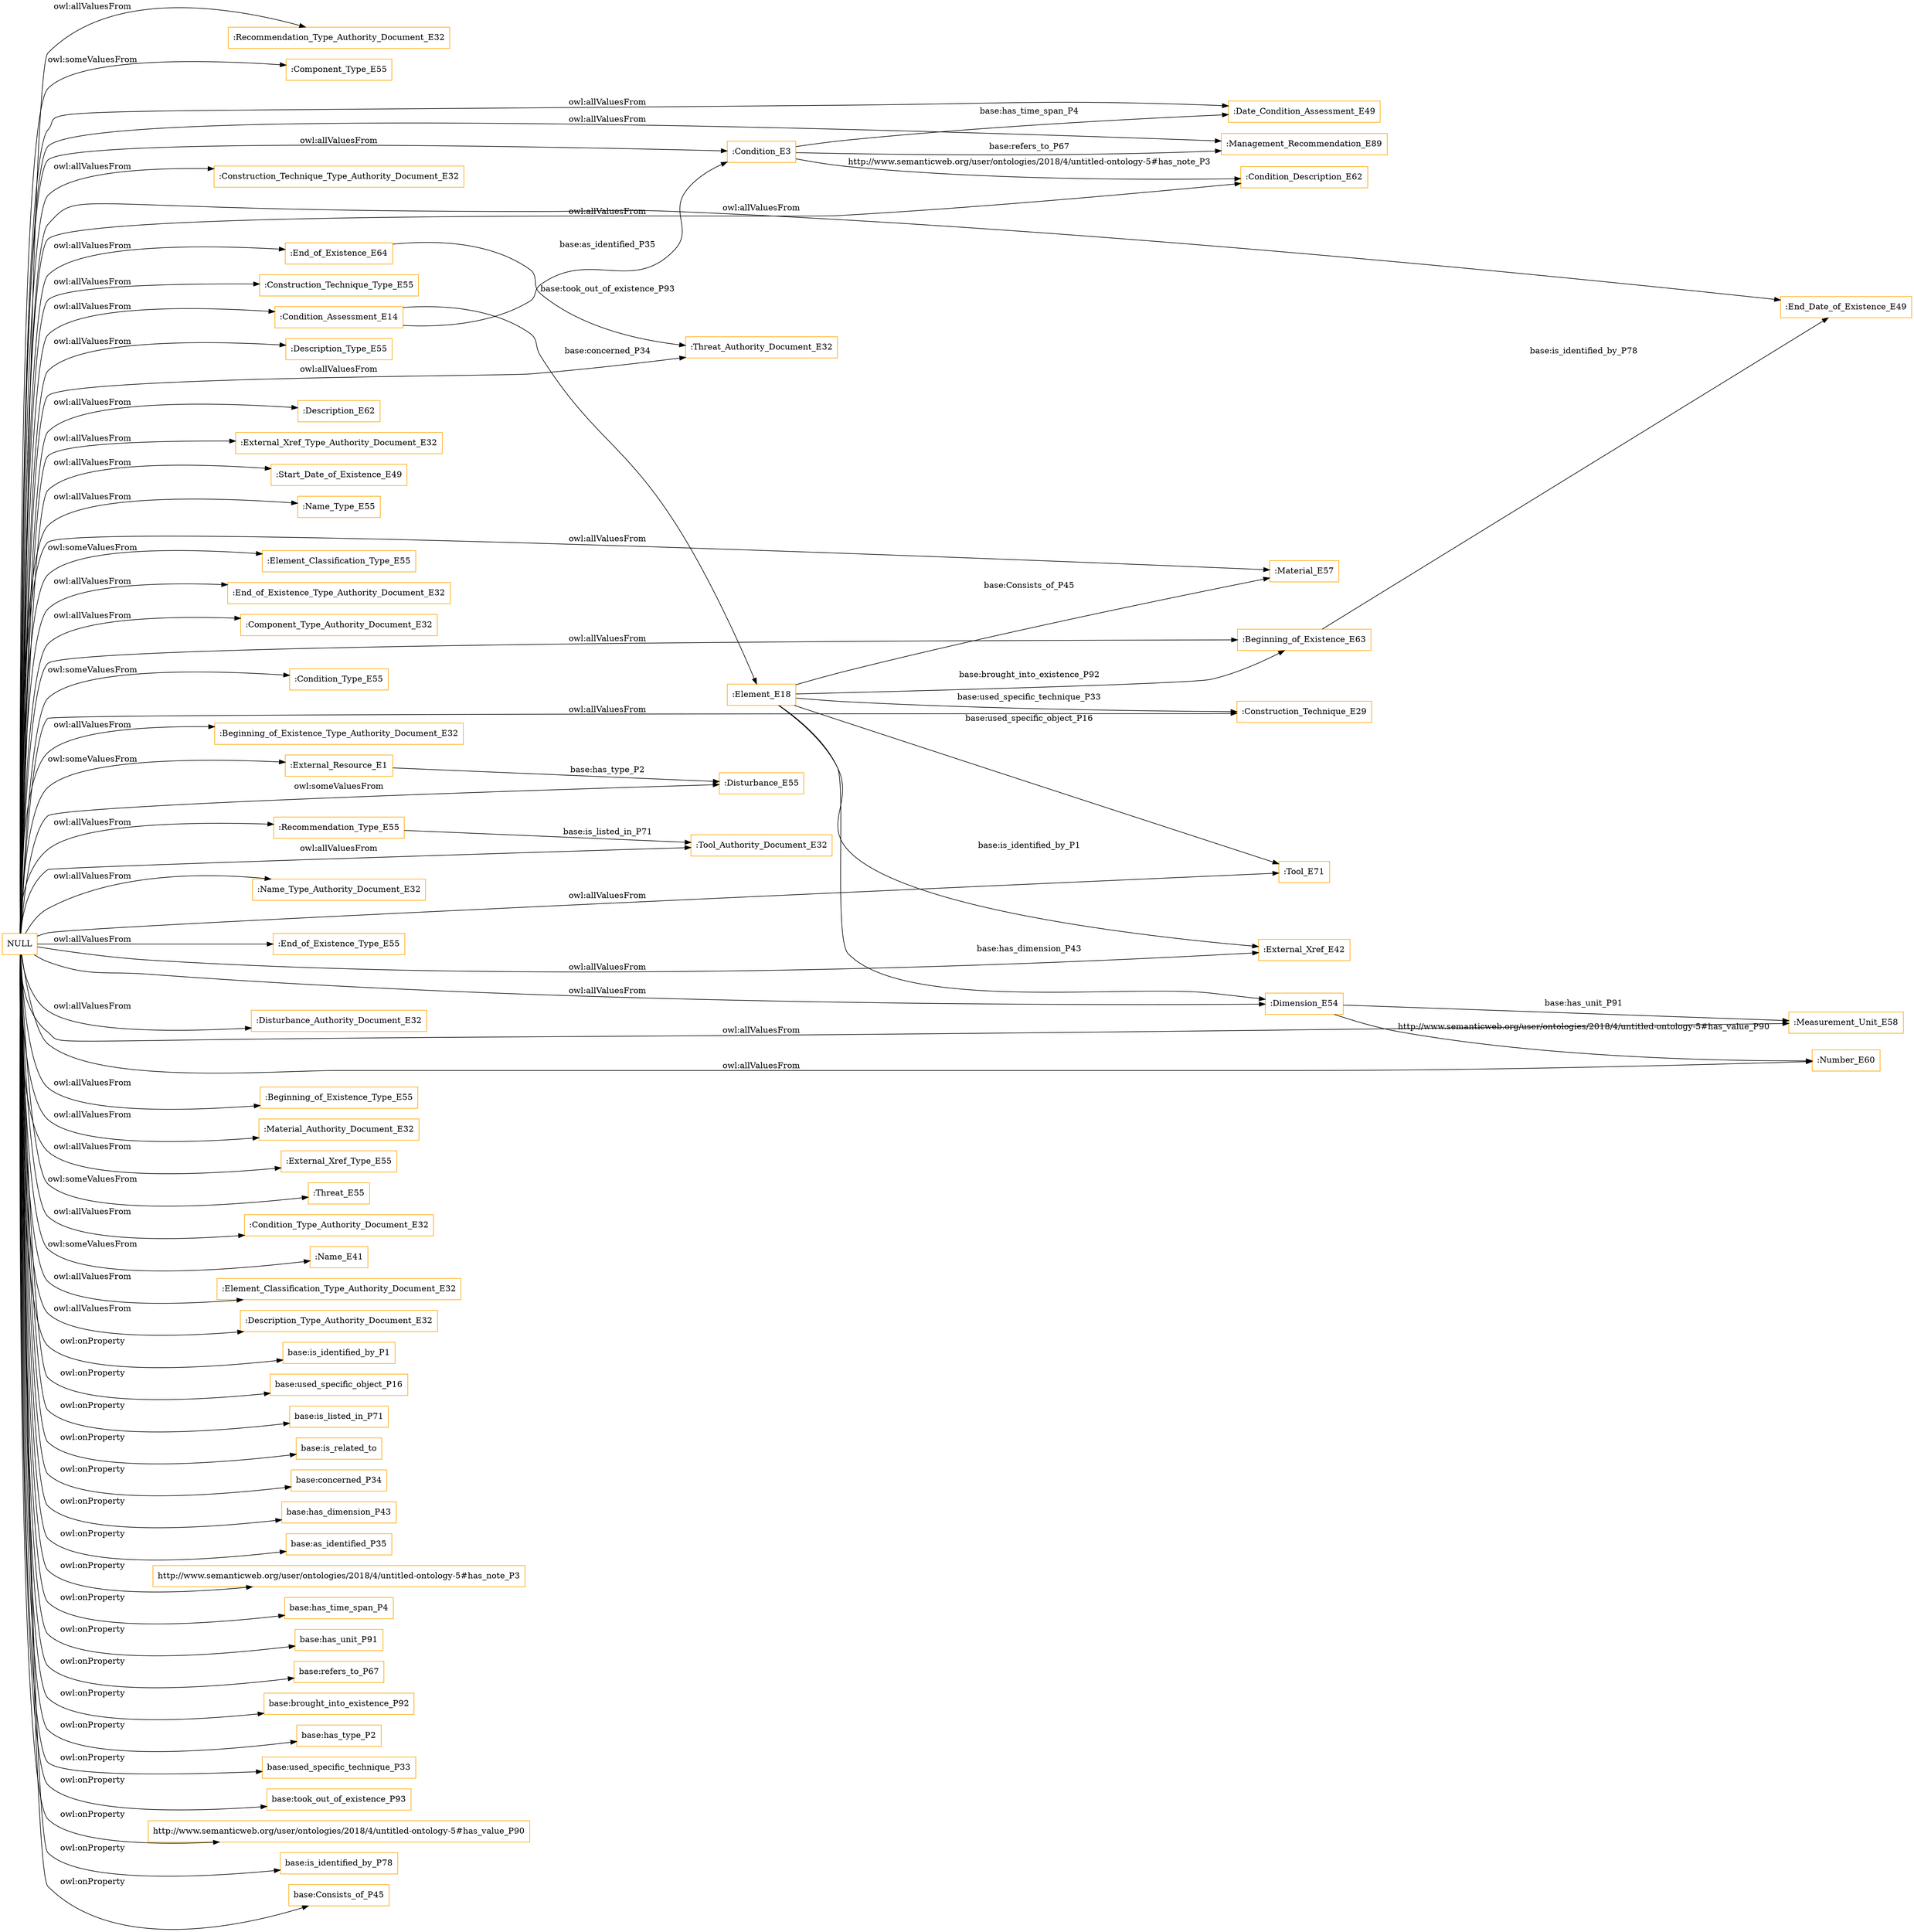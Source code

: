 digraph ar2dtool_diagram { 
rankdir=LR;
size="1501"
node [shape = rectangle, color="orange"]; ":Recommendation_Type_Authority_Document_E32" ":Component_Type_E55" ":Threat_Authority_Document_E32" ":Material_E57" ":Date_Condition_Assessment_E49" ":Construction_Technique_Type_Authority_Document_E32" ":External_Resource_E1" ":Dimension_E54" ":Management_Recommendation_E89" ":Construction_Technique_Type_E55" ":Construction_Technique_E29" ":Description_Type_E55" ":Tool_Authority_Document_E32" ":Description_E62" ":External_Xref_Type_Authority_Document_E32" ":Start_Date_of_Existence_E49" ":Name_Type_E55" ":Condition_Description_E62" ":Element_Classification_Type_E55" ":End_of_Existence_Type_Authority_Document_E32" ":Component_Type_Authority_Document_E32" ":Condition_E3" ":Condition_Type_E55" ":End_Date_of_Existence_E49" ":Beginning_of_Existence_Type_Authority_Document_E32" ":Element_E18" ":Condition_Assessment_E14" ":Measurement_Unit_E58" ":Tool_E71" ":Number_E60" ":Name_Type_Authority_Document_E32" ":End_of_Existence_E64" ":End_of_Existence_Type_E55" ":Recommendation_Type_E55" ":External_Xref_E42" ":Disturbance_Authority_Document_E32" ":Disturbance_E55" ":Beginning_of_Existence_E63" ":Beginning_of_Existence_Type_E55" ":Material_Authority_Document_E32" ":External_Xref_Type_E55" ":Threat_E55" ":Condition_Type_Authority_Document_E32" ":Name_E41" ":Element_Classification_Type_Authority_Document_E32" ":Description_Type_Authority_Document_E32" ; /*classes style*/
	"NULL" -> ":Tool_E71" [ label = "owl:allValuesFrom" ];
	"NULL" -> ":Recommendation_Type_Authority_Document_E32" [ label = "owl:allValuesFrom" ];
	"NULL" -> "base:is_identified_by_P1" [ label = "owl:onProperty" ];
	"NULL" -> ":Dimension_E54" [ label = "owl:allValuesFrom" ];
	"NULL" -> ":Threat_E55" [ label = "owl:someValuesFrom" ];
	"NULL" -> ":External_Xref_Type_E55" [ label = "owl:allValuesFrom" ];
	"NULL" -> ":Component_Type_Authority_Document_E32" [ label = "owl:allValuesFrom" ];
	"NULL" -> ":Beginning_of_Existence_Type_E55" [ label = "owl:allValuesFrom" ];
	"NULL" -> "base:used_specific_object_P16" [ label = "owl:onProperty" ];
	"NULL" -> "base:is_listed_in_P71" [ label = "owl:onProperty" ];
	"NULL" -> "base:is_related_to" [ label = "owl:onProperty" ];
	"NULL" -> ":External_Resource_E1" [ label = "owl:someValuesFrom" ];
	"NULL" -> "base:concerned_P34" [ label = "owl:onProperty" ];
	"NULL" -> ":Beginning_of_Existence_E63" [ label = "owl:allValuesFrom" ];
	"NULL" -> ":Number_E60" [ label = "owl:allValuesFrom" ];
	"NULL" -> ":End_of_Existence_Type_E55" [ label = "owl:allValuesFrom" ];
	"NULL" -> "base:has_dimension_P43" [ label = "owl:onProperty" ];
	"NULL" -> ":Threat_Authority_Document_E32" [ label = "owl:allValuesFrom" ];
	"NULL" -> ":Material_E57" [ label = "owl:allValuesFrom" ];
	"NULL" -> "base:as_identified_P35" [ label = "owl:onProperty" ];
	"NULL" -> ":Recommendation_Type_E55" [ label = "owl:allValuesFrom" ];
	"NULL" -> "http://www.semanticweb.org/user/ontologies/2018/4/untitled-ontology-5#has_note_P3" [ label = "owl:onProperty" ];
	"NULL" -> ":Condition_Description_E62" [ label = "owl:allValuesFrom" ];
	"NULL" -> "base:has_time_span_P4" [ label = "owl:onProperty" ];
	"NULL" -> ":Description_E62" [ label = "owl:allValuesFrom" ];
	"NULL" -> ":Disturbance_E55" [ label = "owl:someValuesFrom" ];
	"NULL" -> ":Measurement_Unit_E58" [ label = "owl:allValuesFrom" ];
	"NULL" -> ":Construction_Technique_Type_E55" [ label = "owl:allValuesFrom" ];
	"NULL" -> ":Material_Authority_Document_E32" [ label = "owl:allValuesFrom" ];
	"NULL" -> ":Construction_Technique_E29" [ label = "owl:allValuesFrom" ];
	"NULL" -> ":Name_Type_Authority_Document_E32" [ label = "owl:allValuesFrom" ];
	"NULL" -> "base:has_unit_P91" [ label = "owl:onProperty" ];
	"NULL" -> ":Element_Classification_Type_E55" [ label = "owl:someValuesFrom" ];
	"NULL" -> "base:refers_to_P67" [ label = "owl:onProperty" ];
	"NULL" -> ":Element_Classification_Type_Authority_Document_E32" [ label = "owl:allValuesFrom" ];
	"NULL" -> ":End_Date_of_Existence_E49" [ label = "owl:allValuesFrom" ];
	"NULL" -> ":End_of_Existence_E64" [ label = "owl:allValuesFrom" ];
	"NULL" -> "base:brought_into_existence_P92" [ label = "owl:onProperty" ];
	"NULL" -> ":Condition_Assessment_E14" [ label = "owl:allValuesFrom" ];
	"NULL" -> ":Beginning_of_Existence_Type_Authority_Document_E32" [ label = "owl:allValuesFrom" ];
	"NULL" -> ":Condition_E3" [ label = "owl:allValuesFrom" ];
	"NULL" -> ":Description_Type_Authority_Document_E32" [ label = "owl:allValuesFrom" ];
	"NULL" -> ":Date_Condition_Assessment_E49" [ label = "owl:allValuesFrom" ];
	"NULL" -> ":External_Xref_Type_Authority_Document_E32" [ label = "owl:allValuesFrom" ];
	"NULL" -> ":Management_Recommendation_E89" [ label = "owl:allValuesFrom" ];
	"NULL" -> ":Start_Date_of_Existence_E49" [ label = "owl:allValuesFrom" ];
	"NULL" -> "base:has_type_P2" [ label = "owl:onProperty" ];
	"NULL" -> ":Condition_Type_E55" [ label = "owl:someValuesFrom" ];
	"NULL" -> ":Condition_Type_Authority_Document_E32" [ label = "owl:allValuesFrom" ];
	"NULL" -> ":End_of_Existence_Type_Authority_Document_E32" [ label = "owl:allValuesFrom" ];
	"NULL" -> "base:used_specific_technique_P33" [ label = "owl:onProperty" ];
	"NULL" -> ":Component_Type_E55" [ label = "owl:someValuesFrom" ];
	"NULL" -> "base:took_out_of_existence_P93" [ label = "owl:onProperty" ];
	"NULL" -> ":Name_Type_E55" [ label = "owl:allValuesFrom" ];
	"NULL" -> ":Construction_Technique_Type_Authority_Document_E32" [ label = "owl:allValuesFrom" ];
	"NULL" -> ":Name_E41" [ label = "owl:someValuesFrom" ];
	"NULL" -> "http://www.semanticweb.org/user/ontologies/2018/4/untitled-ontology-5#has_value_P90" [ label = "owl:onProperty" ];
	"NULL" -> "base:is_identified_by_P78" [ label = "owl:onProperty" ];
	"NULL" -> "base:Consists_of_P45" [ label = "owl:onProperty" ];
	"NULL" -> ":Description_Type_E55" [ label = "owl:allValuesFrom" ];
	"NULL" -> ":Disturbance_Authority_Document_E32" [ label = "owl:allValuesFrom" ];
	"NULL" -> ":External_Xref_E42" [ label = "owl:allValuesFrom" ];
	"NULL" -> ":Tool_Authority_Document_E32" [ label = "owl:allValuesFrom" ];
	":Element_E18" -> ":Construction_Technique_E29" [ label = "base:used_specific_technique_P33" ];
	":Condition_E3" -> ":Date_Condition_Assessment_E49" [ label = "base:has_time_span_P4" ];
	":Element_E18" -> ":Tool_E71" [ label = "base:used_specific_object_P16" ];
	":Element_E18" -> ":Beginning_of_Existence_E63" [ label = "base:brought_into_existence_P92" ];
	":Condition_E3" -> ":Condition_Description_E62" [ label = "http://www.semanticweb.org/user/ontologies/2018/4/untitled-ontology-5#has_note_P3" ];
	":Condition_Assessment_E14" -> ":Condition_E3" [ label = "base:as_identified_P35" ];
	":Dimension_E54" -> ":Number_E60" [ label = "http://www.semanticweb.org/user/ontologies/2018/4/untitled-ontology-5#has_value_P90" ];
	":Element_E18" -> ":External_Xref_E42" [ label = "base:is_identified_by_P1" ];
	":Recommendation_Type_E55" -> ":Tool_Authority_Document_E32" [ label = "base:is_listed_in_P71" ];
	":Element_E18" -> ":Dimension_E54" [ label = "base:has_dimension_P43" ];
	":Beginning_of_Existence_E63" -> ":End_Date_of_Existence_E49" [ label = "base:is_identified_by_P78" ];
	":Condition_E3" -> ":Management_Recommendation_E89" [ label = "base:refers_to_P67" ];
	":Element_E18" -> ":Material_E57" [ label = "base:Consists_of_P45" ];
	":End_of_Existence_E64" -> ":Threat_Authority_Document_E32" [ label = "base:took_out_of_existence_P93" ];
	":Condition_Assessment_E14" -> ":Element_E18" [ label = "base:concerned_P34" ];
	":Dimension_E54" -> ":Measurement_Unit_E58" [ label = "base:has_unit_P91" ];
	":External_Resource_E1" -> ":Disturbance_E55" [ label = "base:has_type_P2" ];

}
